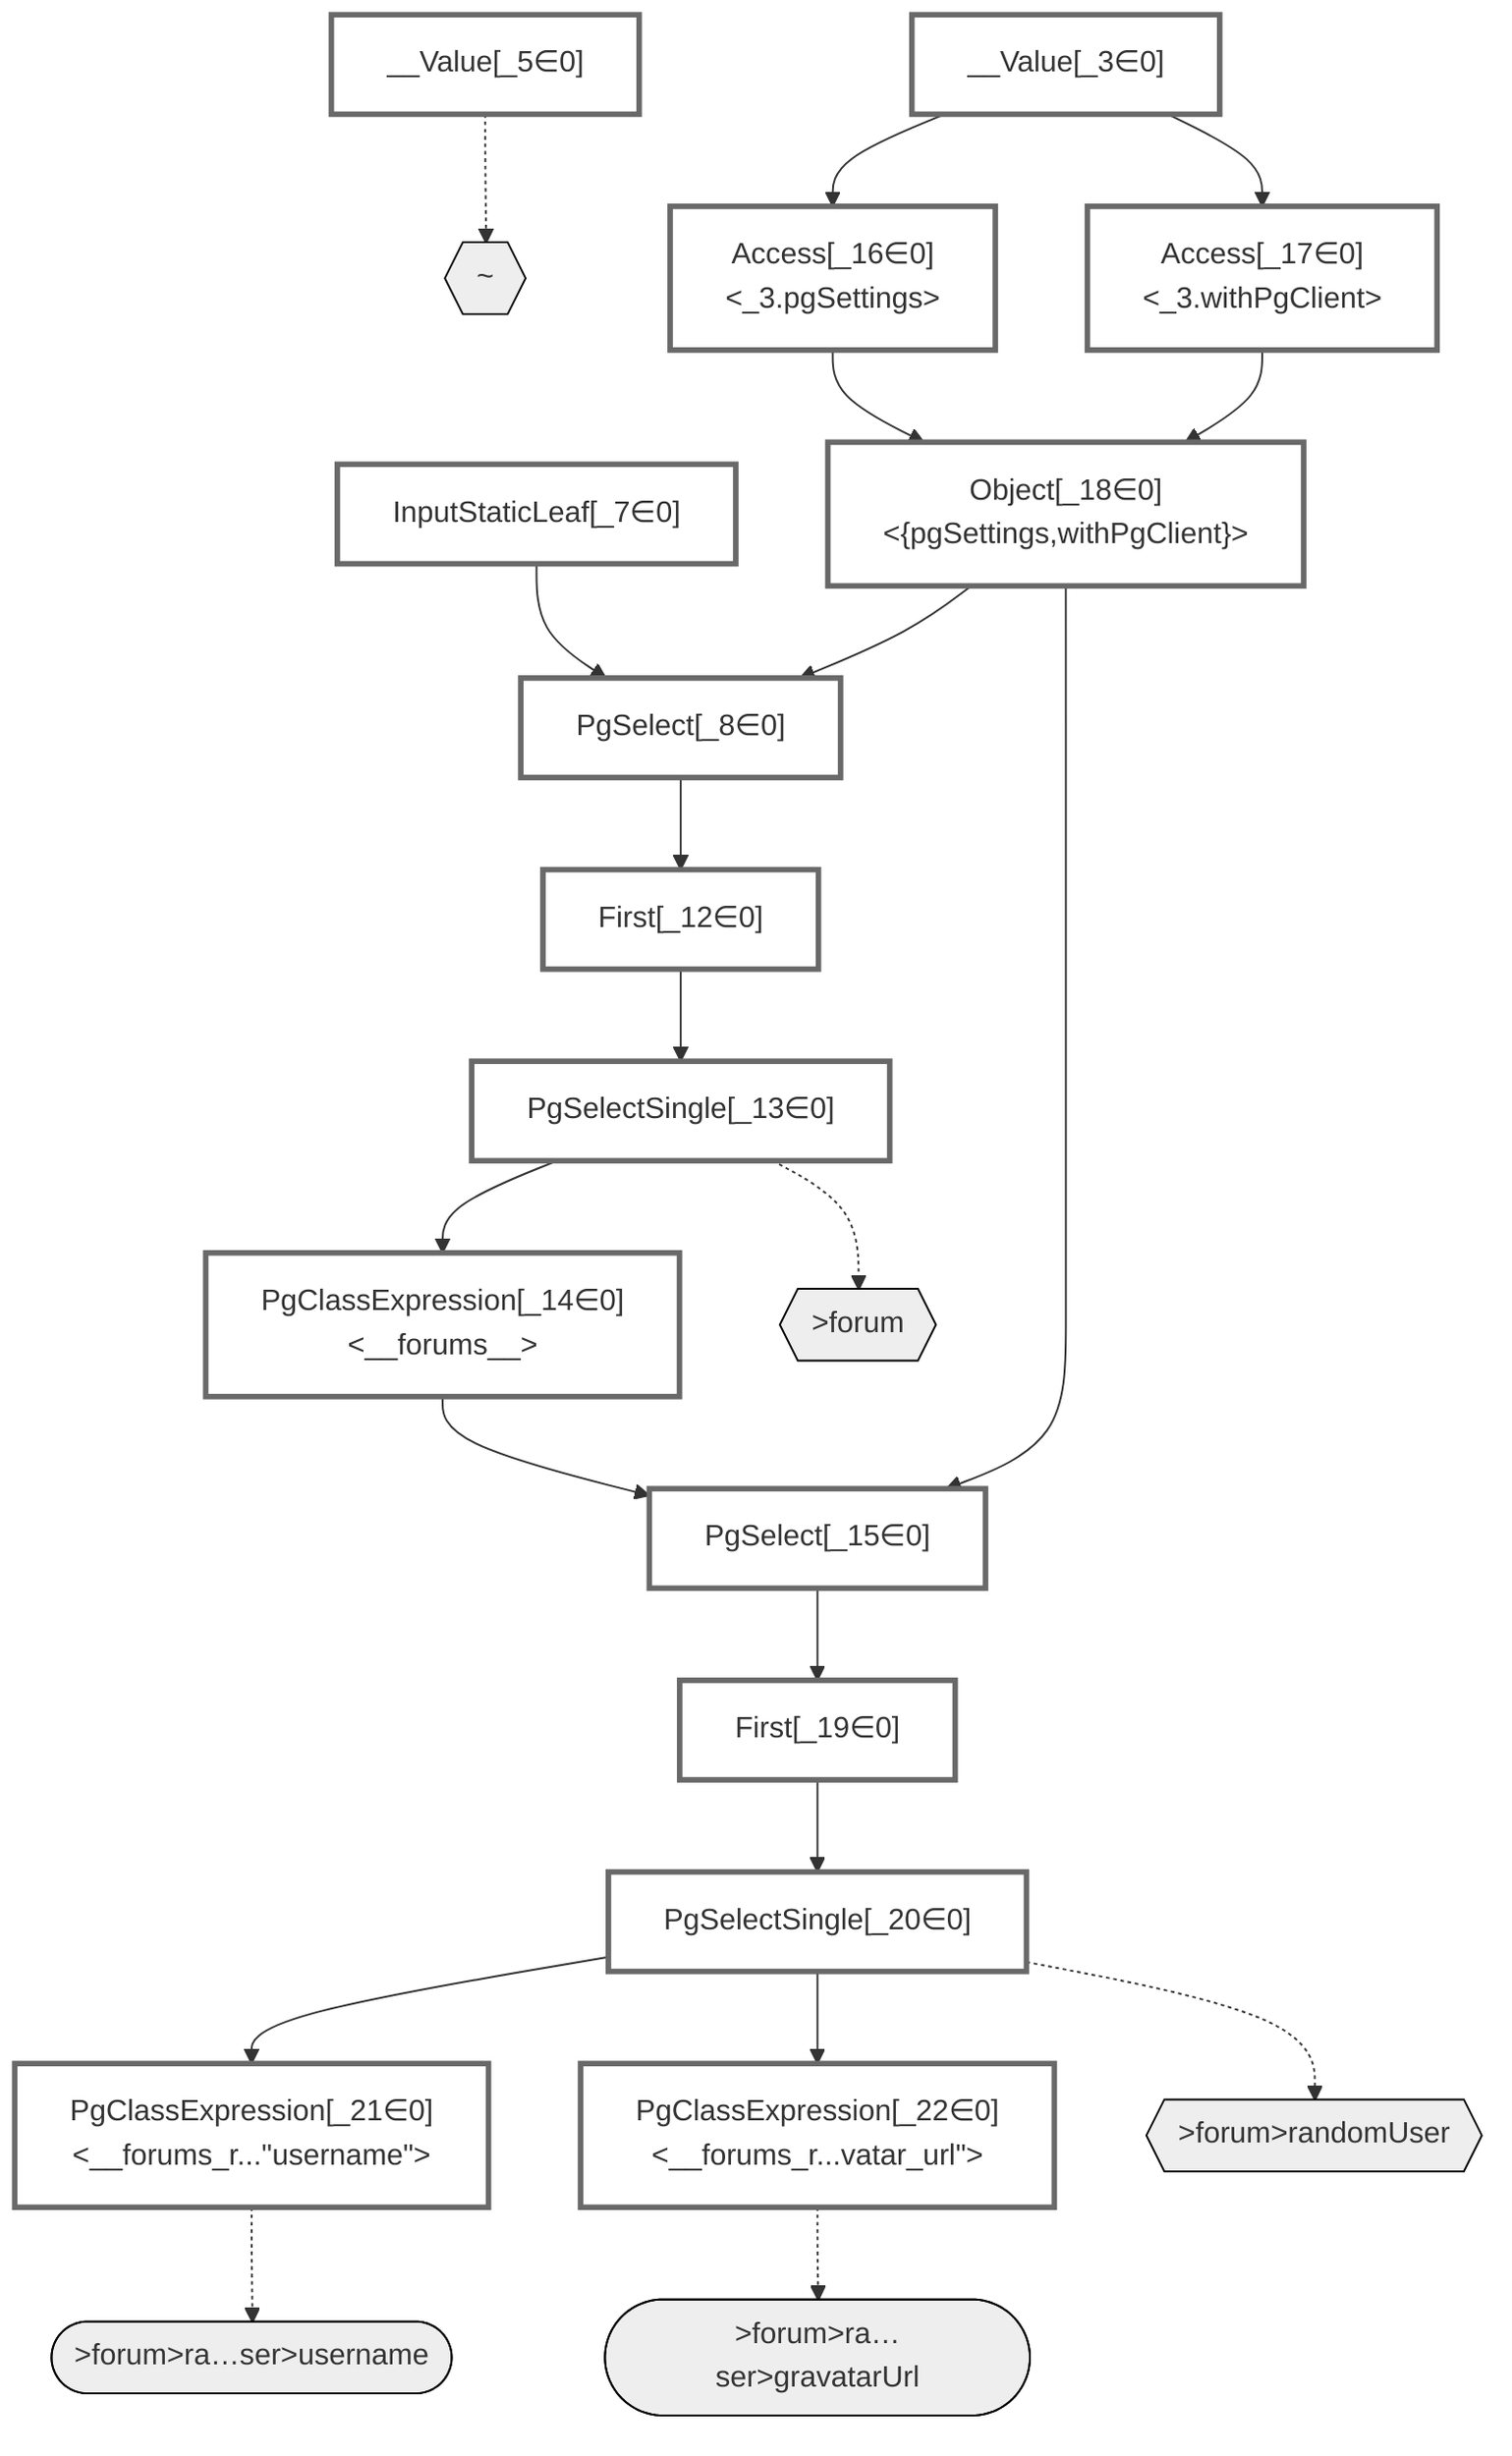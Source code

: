 graph TD
    classDef path fill:#eee,stroke:#000
    classDef plan fill:#fff,stroke-width:3px
    classDef itemplan fill:#fff,stroke-width:6px
    classDef sideeffectplan fill:#f00,stroke-width:6px

    %% subgraph fields
    P1{{"~"}}:::path
    P2{{">forum"}}:::path
    P3{{">forum>randomUser"}}:::path
    P4([">forum>ra…ser>username"]):::path
    %% P3 -.-> P4
    P5([">forum>ra…ser>gravatarUrl"]):::path
    %% P3 -.-> P5
    %% P2 -.-> P3
    %% P1 -.-> P2
    %% end

    %% define plans
    __Value_3["__Value[_3∈0]<br /><context>"]:::plan
    __Value_5["__Value[_5∈0]<br /><rootValue>"]:::plan
    InputStaticLeaf_7["InputStaticLeaf[_7∈0]"]:::plan
    PgSelect_8["PgSelect[_8∈0]<br /><forums>"]:::plan
    First_12["First[_12∈0]"]:::plan
    PgSelectSingle_13["PgSelectSingle[_13∈0]<br /><forums>"]:::plan
    PgClassExpression_14["PgClassExpression[_14∈0]<br /><__forums__>"]:::plan
    PgSelect_15["PgSelect[_15∈0]<br /><forums_random_user>"]:::plan
    Access_16["Access[_16∈0]<br /><_3.pgSettings>"]:::plan
    Access_17["Access[_17∈0]<br /><_3.withPgClient>"]:::plan
    Object_18["Object[_18∈0]<br /><{pgSettings,withPgClient}>"]:::plan
    First_19["First[_19∈0]"]:::plan
    PgSelectSingle_20["PgSelectSingle[_20∈0]<br /><users>"]:::plan
    PgClassExpression_21["PgClassExpression[_21∈0]<br /><__forums_r...#quot;username#quot;>"]:::plan
    PgClassExpression_22["PgClassExpression[_22∈0]<br /><__forums_r...vatar_url#quot;>"]:::plan

    %% plan dependencies
    Object_18 --> PgSelect_8
    InputStaticLeaf_7 --> PgSelect_8
    PgSelect_8 --> First_12
    First_12 --> PgSelectSingle_13
    PgSelectSingle_13 --> PgClassExpression_14
    Object_18 --> PgSelect_15
    PgClassExpression_14 --> PgSelect_15
    __Value_3 --> Access_16
    __Value_3 --> Access_17
    Access_16 --> Object_18
    Access_17 --> Object_18
    PgSelect_15 --> First_19
    First_19 --> PgSelectSingle_20
    PgSelectSingle_20 --> PgClassExpression_21
    PgSelectSingle_20 --> PgClassExpression_22

    %% plan-to-path relationships
    __Value_5 -.-> P1
    PgSelectSingle_13 -.-> P2
    PgSelectSingle_20 -.-> P3
    PgClassExpression_21 -.-> P4
    PgClassExpression_22 -.-> P5

    %% allocate buckets
    classDef bucket0 stroke:#696969
    class __Value_3,__Value_5,InputStaticLeaf_7,PgSelect_8,First_12,PgSelectSingle_13,PgClassExpression_14,PgSelect_15,Access_16,Access_17,Object_18,First_19,PgSelectSingle_20,PgClassExpression_21,PgClassExpression_22 bucket0